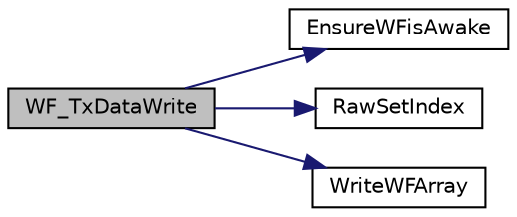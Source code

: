 digraph "WF_TxDataWrite"
{
  edge [fontname="Helvetica",fontsize="10",labelfontname="Helvetica",labelfontsize="10"];
  node [fontname="Helvetica",fontsize="10",shape=record];
  rankdir="LR";
  Node1 [label="WF_TxDataWrite",height=0.2,width=0.4,color="black", fillcolor="grey75", style="filled", fontcolor="black"];
  Node1 -> Node2 [color="midnightblue",fontsize="10",style="solid",fontname="Helvetica"];
  Node2 [label="EnsureWFisAwake",height=0.2,width=0.4,color="black", fillcolor="white", style="filled",URL="$_w_f_driver_prv_8h.html#a967067df584a596445a8bc793df7933e"];
  Node1 -> Node3 [color="midnightblue",fontsize="10",style="solid",fontname="Helvetica"];
  Node3 [label="RawSetIndex",height=0.2,width=0.4,color="black", fillcolor="white", style="filled",URL="$_w_f_raw_8h.html#a0992ec8558dd60d4d002ea18d557dcdc"];
  Node1 -> Node4 [color="midnightblue",fontsize="10",style="solid",fontname="Helvetica"];
  Node4 [label="WriteWFArray",height=0.2,width=0.4,color="black", fillcolor="white", style="filled",URL="$_w_f_driver_prv_8h.html#a69e34fc74d382dcee04fe866032c3721"];
}
